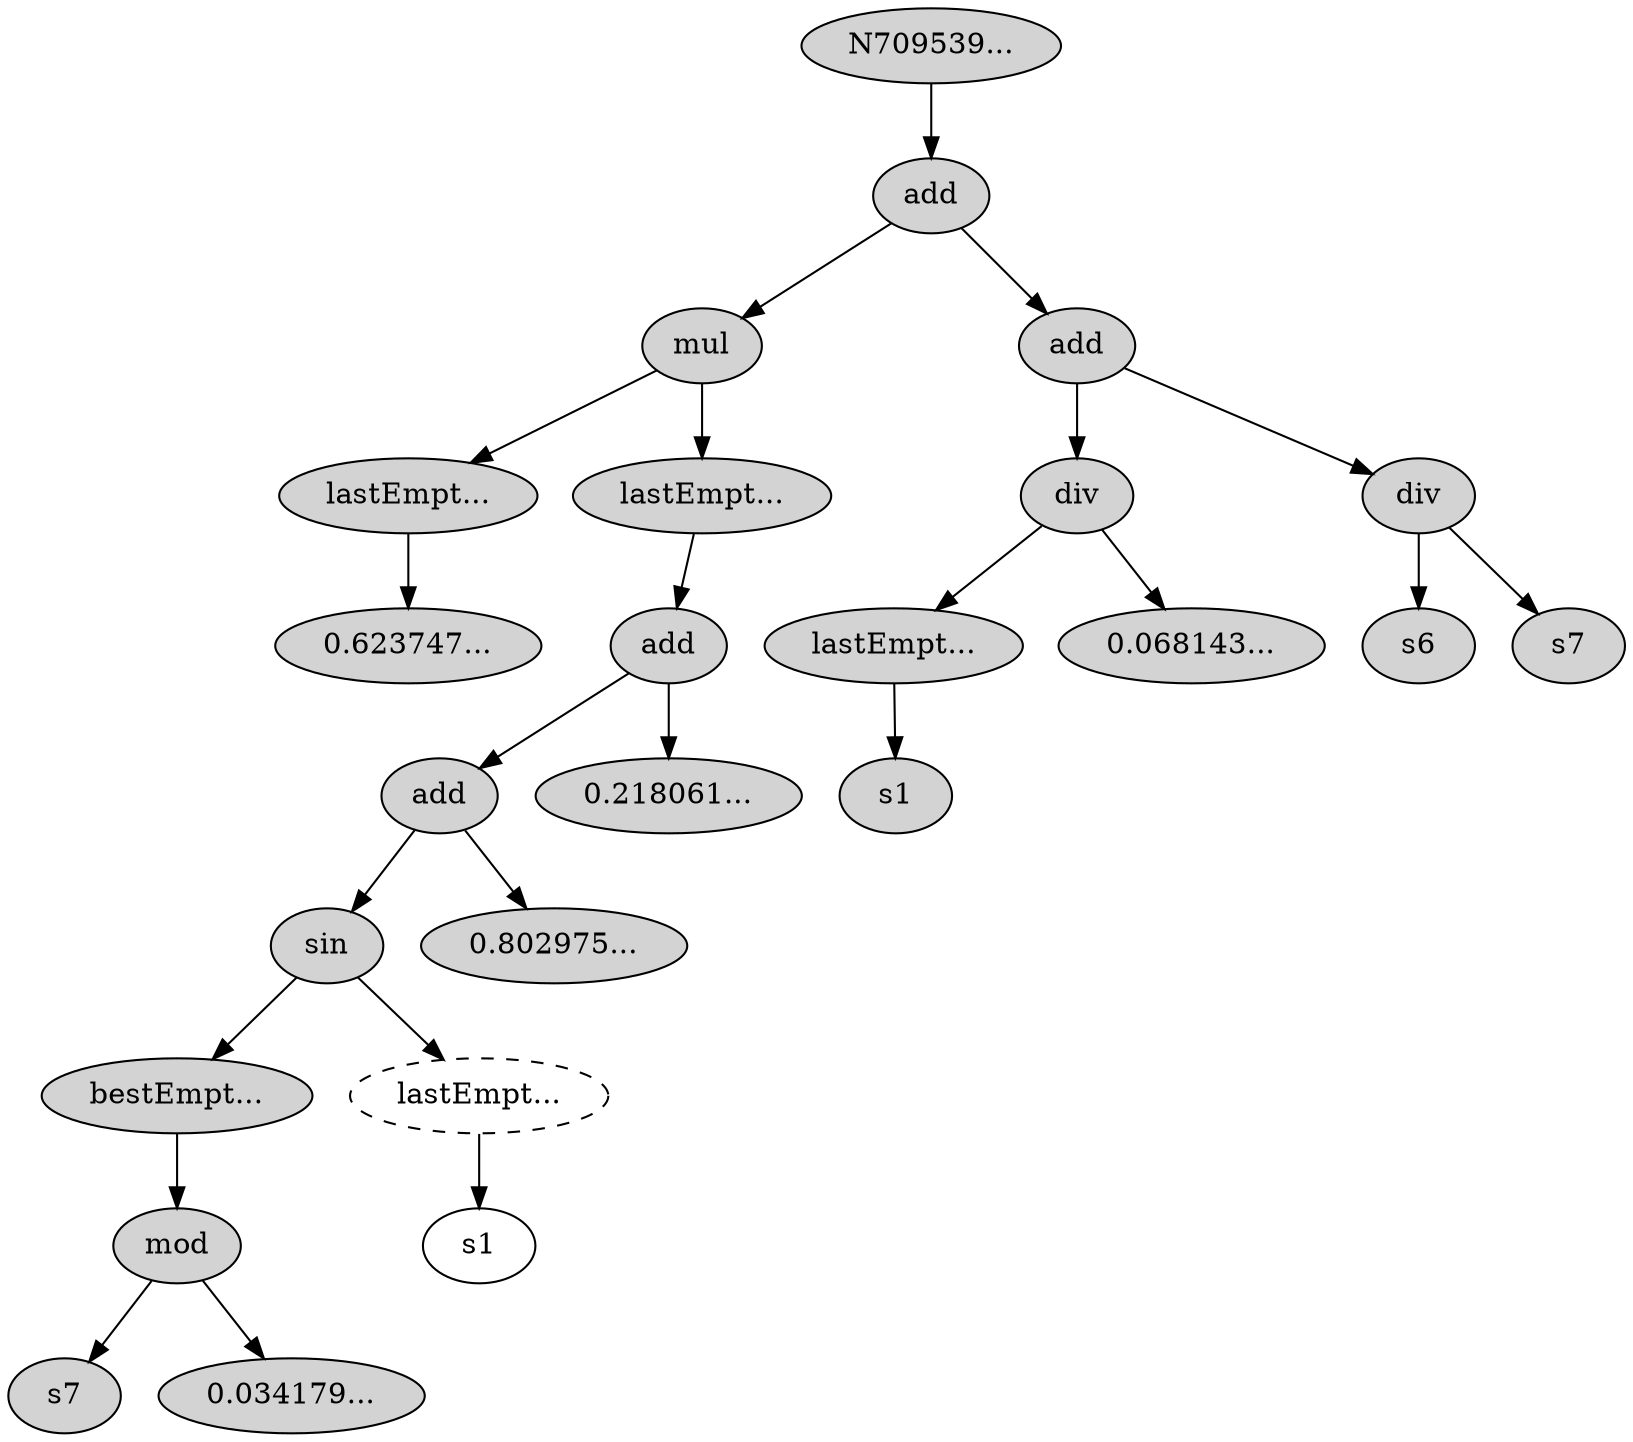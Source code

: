  digraph G709539 {
N709539[ style="filled"  label="N709539..."];
N709539 -> N709540;
N709540[ style="filled"  label="add"];
N709540 -> N709541;
N709541[ style="filled"  label="mul"];
N709541 -> N709542;
N709542[ style="filled"  label="lastEmpt..."];
N709542 -> N709543;
N709543[ style="filled"  label="0.623747..."];
N709541 -> N709544;
N709544[ style="filled"  label="lastEmpt..."];
N709544 -> N709545;
N709545[ style="filled"  label="add"];
N709545 -> N709546;
N709546[ style="filled"  label="add"];
N709546 -> N709547;
N709547[ style="filled"  label="sin"];
N709547 -> N709548;
N709548[ style="filled"  label="bestEmpt..."];
N709548 -> N709549;
N709549[ style="filled"  label="mod"];
N709549 -> N709550;
N709550[ style="filled"  label="s7"];
N709549 -> N709551;
N709551[ style="filled"  label="0.034179..."];
N709547 -> N709552;
N709552[ style="dashed"  label="lastEmpt..."];
N709552 -> N709525;
N709525[ style="solid"  label="s1"];
N709546 -> N709556;
N709556[ style="filled"  label="0.802975..."];
N709545 -> N709557;
N709557[ style="filled"  label="0.218061..."];
N709540 -> N709558;
N709558[ style="filled"  label="add"];
N709558 -> N709559;
N709559[ style="filled"  label="div"];
N709559 -> N709560;
N709560[ style="filled"  label="lastEmpt..."];
N709560 -> N709561;
N709561[ style="filled"  label="s1"];
N709559 -> N709562;
N709562[ style="filled"  label="0.068143..."];
N709558 -> N709563;
N709563[ style="filled"  label="div"];
N709563 -> N709564;
N709564[ style="filled"  label="s6"];
N709563 -> N709565;
N709565[ style="filled"  label="s7"];
}
